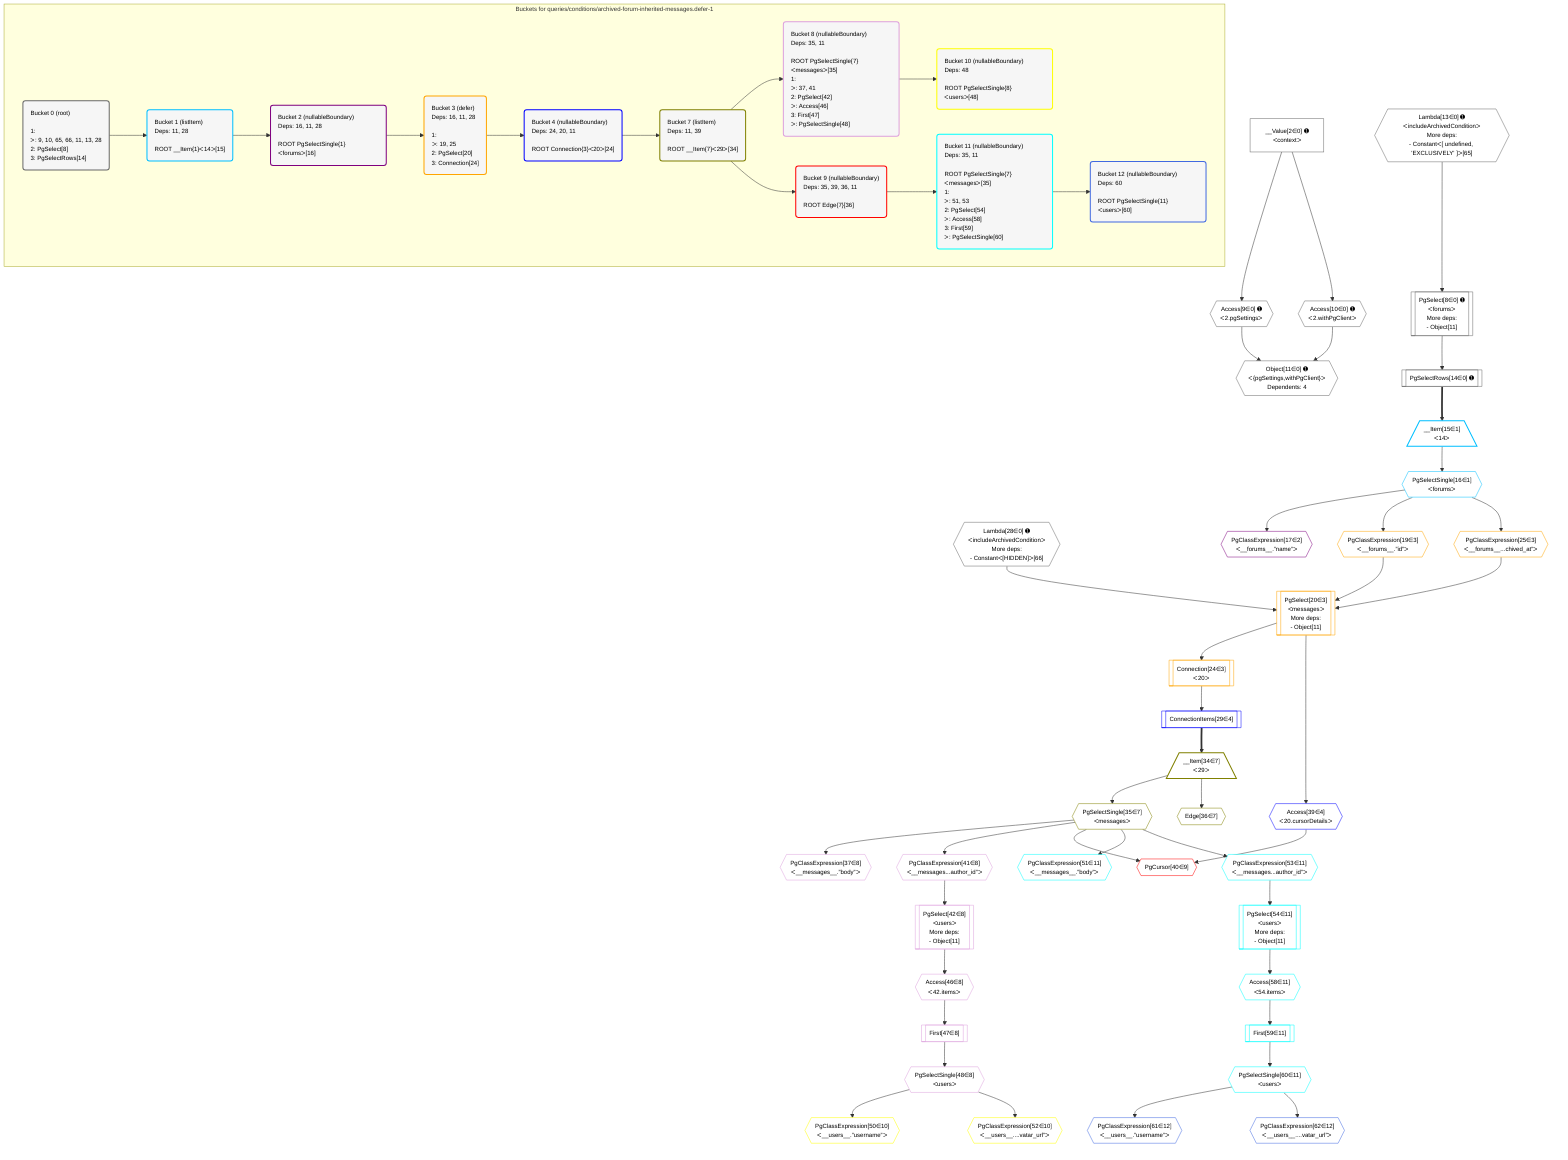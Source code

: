 %%{init: {'themeVariables': { 'fontSize': '12px'}}}%%
graph TD
    classDef path fill:#eee,stroke:#000,color:#000
    classDef plan fill:#fff,stroke-width:1px,color:#000
    classDef itemplan fill:#fff,stroke-width:2px,color:#000
    classDef unbatchedplan fill:#dff,stroke-width:1px,color:#000
    classDef sideeffectplan fill:#fcc,stroke-width:2px,color:#000
    classDef bucket fill:#f6f6f6,color:#000,stroke-width:2px,text-align:left

    subgraph "Buckets for queries/conditions/archived-forum-inherited-messages.defer-1"
    Bucket0("Bucket 0 (root)<br /><br />1: <br />ᐳ: 9, 10, 65, 66, 11, 13, 28<br />2: PgSelect[8]<br />3: PgSelectRows[14]"):::bucket
    Bucket1("Bucket 1 (listItem)<br />Deps: 11, 28<br /><br />ROOT __Item{1}ᐸ14ᐳ[15]"):::bucket
    Bucket2("Bucket 2 (nullableBoundary)<br />Deps: 16, 11, 28<br /><br />ROOT PgSelectSingle{1}ᐸforumsᐳ[16]"):::bucket
    Bucket3("Bucket 3 (defer)<br />Deps: 16, 11, 28<br /><br />1: <br />ᐳ: 19, 25<br />2: PgSelect[20]<br />3: Connection[24]"):::bucket
    Bucket4("Bucket 4 (nullableBoundary)<br />Deps: 24, 20, 11<br /><br />ROOT Connection{3}ᐸ20ᐳ[24]"):::bucket
    Bucket7("Bucket 7 (listItem)<br />Deps: 11, 39<br /><br />ROOT __Item{7}ᐸ29ᐳ[34]"):::bucket
    Bucket8("Bucket 8 (nullableBoundary)<br />Deps: 35, 11<br /><br />ROOT PgSelectSingle{7}ᐸmessagesᐳ[35]<br />1: <br />ᐳ: 37, 41<br />2: PgSelect[42]<br />ᐳ: Access[46]<br />3: First[47]<br />ᐳ: PgSelectSingle[48]"):::bucket
    Bucket9("Bucket 9 (nullableBoundary)<br />Deps: 35, 39, 36, 11<br /><br />ROOT Edge{7}[36]"):::bucket
    Bucket10("Bucket 10 (nullableBoundary)<br />Deps: 48<br /><br />ROOT PgSelectSingle{8}ᐸusersᐳ[48]"):::bucket
    Bucket11("Bucket 11 (nullableBoundary)<br />Deps: 35, 11<br /><br />ROOT PgSelectSingle{7}ᐸmessagesᐳ[35]<br />1: <br />ᐳ: 51, 53<br />2: PgSelect[54]<br />ᐳ: Access[58]<br />3: First[59]<br />ᐳ: PgSelectSingle[60]"):::bucket
    Bucket12("Bucket 12 (nullableBoundary)<br />Deps: 60<br /><br />ROOT PgSelectSingle{11}ᐸusersᐳ[60]"):::bucket
    end
    Bucket0 --> Bucket1
    Bucket1 --> Bucket2
    Bucket2 --> Bucket3
    Bucket3 --> Bucket4
    Bucket4 --> Bucket7
    Bucket7 --> Bucket8 & Bucket9
    Bucket8 --> Bucket10
    Bucket9 --> Bucket11
    Bucket11 --> Bucket12

    %% plan dependencies
    PgSelect8[["PgSelect[8∈0] ➊<br />ᐸforumsᐳ<br />More deps:<br />- Object[11]"]]:::plan
    Lambda13{{"Lambda[13∈0] ➊<br />ᐸincludeArchivedConditionᐳ<br />More deps:<br />- Constantᐸ[ undefined, 'EXCLUSIVELY' ]ᐳ[65]"}}:::plan
    Lambda13 --> PgSelect8
    Object11{{"Object[11∈0] ➊<br />ᐸ{pgSettings,withPgClient}ᐳ<br />Dependents: 4"}}:::plan
    Access9{{"Access[9∈0] ➊<br />ᐸ2.pgSettingsᐳ"}}:::plan
    Access10{{"Access[10∈0] ➊<br />ᐸ2.withPgClientᐳ"}}:::plan
    Access9 & Access10 --> Object11
    __Value2["__Value[2∈0] ➊<br />ᐸcontextᐳ"]:::plan
    __Value2 --> Access9
    __Value2 --> Access10
    PgSelectRows14[["PgSelectRows[14∈0] ➊"]]:::plan
    PgSelect8 --> PgSelectRows14
    Lambda28{{"Lambda[28∈0] ➊<br />ᐸincludeArchivedConditionᐳ<br />More deps:<br />- Constantᐸ[HIDDEN]ᐳ[66]"}}:::plan
    __Item15[/"__Item[15∈1]<br />ᐸ14ᐳ"\]:::itemplan
    PgSelectRows14 ==> __Item15
    PgSelectSingle16{{"PgSelectSingle[16∈1]<br />ᐸforumsᐳ"}}:::plan
    __Item15 --> PgSelectSingle16
    PgClassExpression17{{"PgClassExpression[17∈2]<br />ᐸ__forums__.”name”ᐳ"}}:::plan
    PgSelectSingle16 --> PgClassExpression17
    PgSelect20[["PgSelect[20∈3]<br />ᐸmessagesᐳ<br />More deps:<br />- Object[11]"]]:::plan
    PgClassExpression19{{"PgClassExpression[19∈3]<br />ᐸ__forums__.”id”ᐳ"}}:::plan
    PgClassExpression25{{"PgClassExpression[25∈3]<br />ᐸ__forums__...chived_at”ᐳ"}}:::plan
    PgClassExpression19 & PgClassExpression25 & Lambda28 --> PgSelect20
    PgSelectSingle16 --> PgClassExpression19
    Connection24[["Connection[24∈3]<br />ᐸ20ᐳ"]]:::plan
    PgSelect20 --> Connection24
    PgSelectSingle16 --> PgClassExpression25
    ConnectionItems29[["ConnectionItems[29∈4]"]]:::plan
    Connection24 --> ConnectionItems29
    Access39{{"Access[39∈4]<br />ᐸ20.cursorDetailsᐳ"}}:::plan
    PgSelect20 --> Access39
    __Item34[/"__Item[34∈7]<br />ᐸ29ᐳ"\]:::itemplan
    ConnectionItems29 ==> __Item34
    PgSelectSingle35{{"PgSelectSingle[35∈7]<br />ᐸmessagesᐳ"}}:::plan
    __Item34 --> PgSelectSingle35
    Edge36{{"Edge[36∈7]"}}:::plan
    __Item34 --> Edge36
    PgSelect42[["PgSelect[42∈8]<br />ᐸusersᐳ<br />More deps:<br />- Object[11]"]]:::plan
    PgClassExpression41{{"PgClassExpression[41∈8]<br />ᐸ__messages...author_id”ᐳ"}}:::plan
    PgClassExpression41 --> PgSelect42
    PgClassExpression37{{"PgClassExpression[37∈8]<br />ᐸ__messages__.”body”ᐳ"}}:::plan
    PgSelectSingle35 --> PgClassExpression37
    PgSelectSingle35 --> PgClassExpression41
    Access46{{"Access[46∈8]<br />ᐸ42.itemsᐳ"}}:::plan
    PgSelect42 --> Access46
    First47[["First[47∈8]"]]:::plan
    Access46 --> First47
    PgSelectSingle48{{"PgSelectSingle[48∈8]<br />ᐸusersᐳ"}}:::plan
    First47 --> PgSelectSingle48
    PgCursor40{{"PgCursor[40∈9]"}}:::plan
    PgSelectSingle35 & Access39 --> PgCursor40
    PgClassExpression50{{"PgClassExpression[50∈10]<br />ᐸ__users__.”username”ᐳ"}}:::plan
    PgSelectSingle48 --> PgClassExpression50
    PgClassExpression52{{"PgClassExpression[52∈10]<br />ᐸ__users__....vatar_url”ᐳ"}}:::plan
    PgSelectSingle48 --> PgClassExpression52
    PgSelect54[["PgSelect[54∈11]<br />ᐸusersᐳ<br />More deps:<br />- Object[11]"]]:::plan
    PgClassExpression53{{"PgClassExpression[53∈11]<br />ᐸ__messages...author_id”ᐳ"}}:::plan
    PgClassExpression53 --> PgSelect54
    PgClassExpression51{{"PgClassExpression[51∈11]<br />ᐸ__messages__.”body”ᐳ"}}:::plan
    PgSelectSingle35 --> PgClassExpression51
    PgSelectSingle35 --> PgClassExpression53
    Access58{{"Access[58∈11]<br />ᐸ54.itemsᐳ"}}:::plan
    PgSelect54 --> Access58
    First59[["First[59∈11]"]]:::plan
    Access58 --> First59
    PgSelectSingle60{{"PgSelectSingle[60∈11]<br />ᐸusersᐳ"}}:::plan
    First59 --> PgSelectSingle60
    PgClassExpression61{{"PgClassExpression[61∈12]<br />ᐸ__users__.”username”ᐳ"}}:::plan
    PgSelectSingle60 --> PgClassExpression61
    PgClassExpression62{{"PgClassExpression[62∈12]<br />ᐸ__users__....vatar_url”ᐳ"}}:::plan
    PgSelectSingle60 --> PgClassExpression62

    %% define steps
    classDef bucket0 stroke:#696969
    class Bucket0,__Value2,PgSelect8,Access9,Access10,Object11,Lambda13,PgSelectRows14,Lambda28 bucket0
    classDef bucket1 stroke:#00bfff
    class Bucket1,__Item15,PgSelectSingle16 bucket1
    classDef bucket2 stroke:#7f007f
    class Bucket2,PgClassExpression17 bucket2
    classDef bucket3 stroke:#ffa500
    class Bucket3,PgClassExpression19,PgSelect20,Connection24,PgClassExpression25 bucket3
    classDef bucket4 stroke:#0000ff
    class Bucket4,ConnectionItems29,Access39 bucket4
    classDef bucket7 stroke:#808000
    class Bucket7,__Item34,PgSelectSingle35,Edge36 bucket7
    classDef bucket8 stroke:#dda0dd
    class Bucket8,PgClassExpression37,PgClassExpression41,PgSelect42,Access46,First47,PgSelectSingle48 bucket8
    classDef bucket9 stroke:#ff0000
    class Bucket9,PgCursor40 bucket9
    classDef bucket10 stroke:#ffff00
    class Bucket10,PgClassExpression50,PgClassExpression52 bucket10
    classDef bucket11 stroke:#00ffff
    class Bucket11,PgClassExpression51,PgClassExpression53,PgSelect54,Access58,First59,PgSelectSingle60 bucket11
    classDef bucket12 stroke:#4169e1
    class Bucket12,PgClassExpression61,PgClassExpression62 bucket12